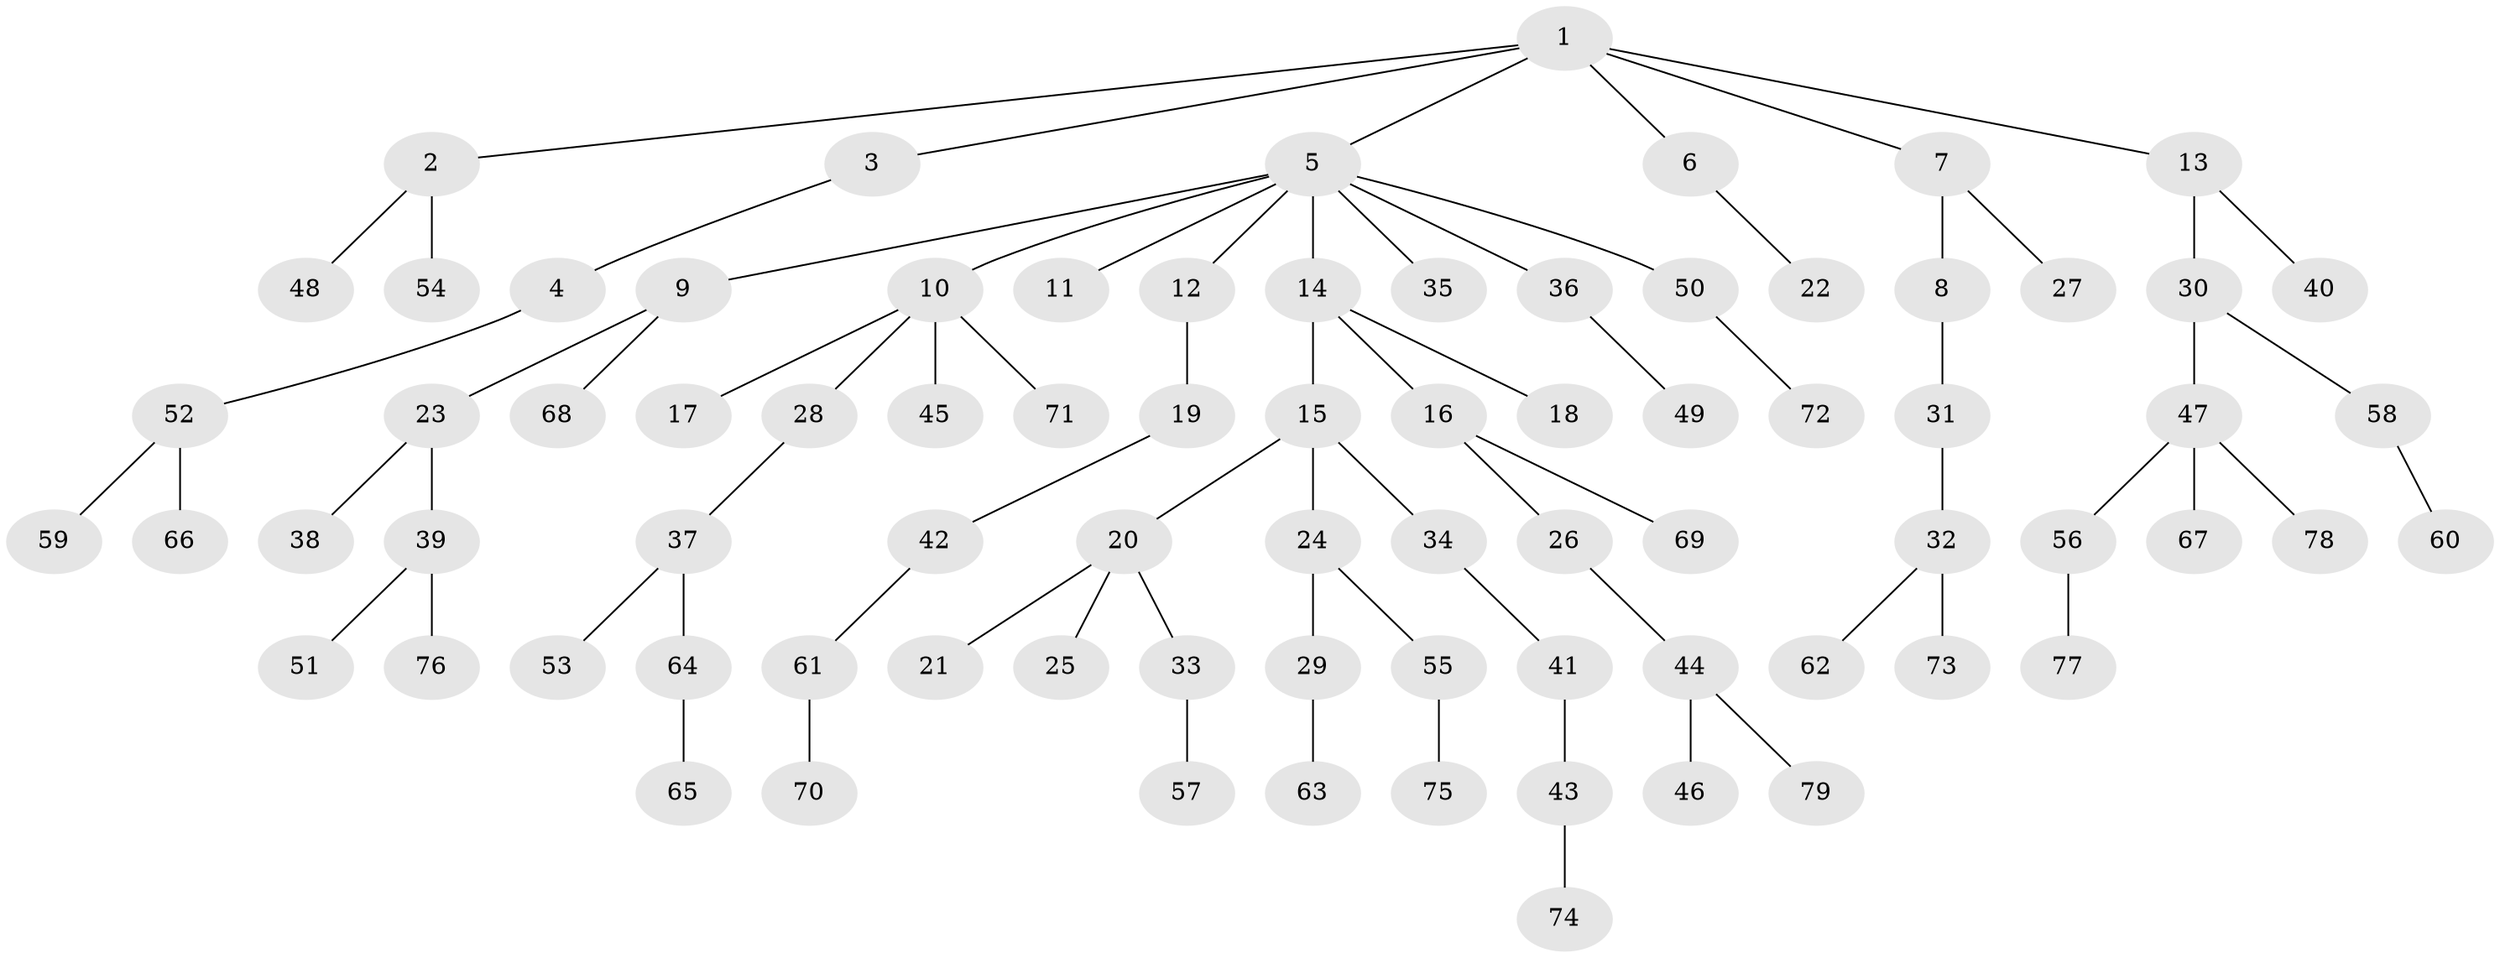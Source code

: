 // Generated by graph-tools (version 1.1) at 2025/15/03/09/25 04:15:30]
// undirected, 79 vertices, 78 edges
graph export_dot {
graph [start="1"]
  node [color=gray90,style=filled];
  1;
  2;
  3;
  4;
  5;
  6;
  7;
  8;
  9;
  10;
  11;
  12;
  13;
  14;
  15;
  16;
  17;
  18;
  19;
  20;
  21;
  22;
  23;
  24;
  25;
  26;
  27;
  28;
  29;
  30;
  31;
  32;
  33;
  34;
  35;
  36;
  37;
  38;
  39;
  40;
  41;
  42;
  43;
  44;
  45;
  46;
  47;
  48;
  49;
  50;
  51;
  52;
  53;
  54;
  55;
  56;
  57;
  58;
  59;
  60;
  61;
  62;
  63;
  64;
  65;
  66;
  67;
  68;
  69;
  70;
  71;
  72;
  73;
  74;
  75;
  76;
  77;
  78;
  79;
  1 -- 2;
  1 -- 3;
  1 -- 5;
  1 -- 6;
  1 -- 7;
  1 -- 13;
  2 -- 48;
  2 -- 54;
  3 -- 4;
  4 -- 52;
  5 -- 9;
  5 -- 10;
  5 -- 11;
  5 -- 12;
  5 -- 14;
  5 -- 35;
  5 -- 36;
  5 -- 50;
  6 -- 22;
  7 -- 8;
  7 -- 27;
  8 -- 31;
  9 -- 23;
  9 -- 68;
  10 -- 17;
  10 -- 28;
  10 -- 45;
  10 -- 71;
  12 -- 19;
  13 -- 30;
  13 -- 40;
  14 -- 15;
  14 -- 16;
  14 -- 18;
  15 -- 20;
  15 -- 24;
  15 -- 34;
  16 -- 26;
  16 -- 69;
  19 -- 42;
  20 -- 21;
  20 -- 25;
  20 -- 33;
  23 -- 38;
  23 -- 39;
  24 -- 29;
  24 -- 55;
  26 -- 44;
  28 -- 37;
  29 -- 63;
  30 -- 47;
  30 -- 58;
  31 -- 32;
  32 -- 62;
  32 -- 73;
  33 -- 57;
  34 -- 41;
  36 -- 49;
  37 -- 53;
  37 -- 64;
  39 -- 51;
  39 -- 76;
  41 -- 43;
  42 -- 61;
  43 -- 74;
  44 -- 46;
  44 -- 79;
  47 -- 56;
  47 -- 67;
  47 -- 78;
  50 -- 72;
  52 -- 59;
  52 -- 66;
  55 -- 75;
  56 -- 77;
  58 -- 60;
  61 -- 70;
  64 -- 65;
}
